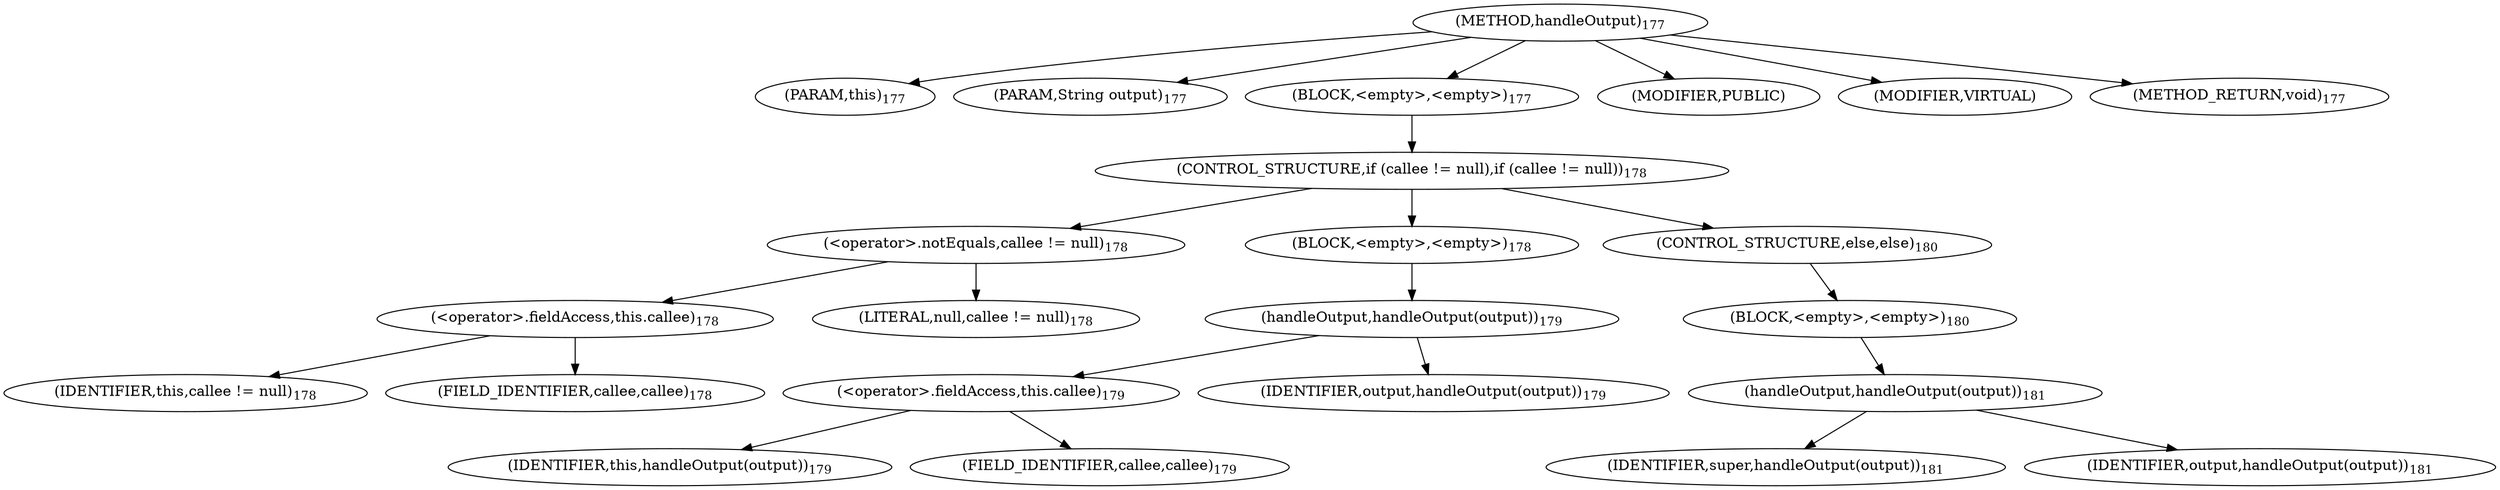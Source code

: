 digraph "handleOutput" {  
"246" [label = <(METHOD,handleOutput)<SUB>177</SUB>> ]
"247" [label = <(PARAM,this)<SUB>177</SUB>> ]
"248" [label = <(PARAM,String output)<SUB>177</SUB>> ]
"249" [label = <(BLOCK,&lt;empty&gt;,&lt;empty&gt;)<SUB>177</SUB>> ]
"250" [label = <(CONTROL_STRUCTURE,if (callee != null),if (callee != null))<SUB>178</SUB>> ]
"251" [label = <(&lt;operator&gt;.notEquals,callee != null)<SUB>178</SUB>> ]
"252" [label = <(&lt;operator&gt;.fieldAccess,this.callee)<SUB>178</SUB>> ]
"253" [label = <(IDENTIFIER,this,callee != null)<SUB>178</SUB>> ]
"254" [label = <(FIELD_IDENTIFIER,callee,callee)<SUB>178</SUB>> ]
"255" [label = <(LITERAL,null,callee != null)<SUB>178</SUB>> ]
"256" [label = <(BLOCK,&lt;empty&gt;,&lt;empty&gt;)<SUB>178</SUB>> ]
"257" [label = <(handleOutput,handleOutput(output))<SUB>179</SUB>> ]
"258" [label = <(&lt;operator&gt;.fieldAccess,this.callee)<SUB>179</SUB>> ]
"259" [label = <(IDENTIFIER,this,handleOutput(output))<SUB>179</SUB>> ]
"260" [label = <(FIELD_IDENTIFIER,callee,callee)<SUB>179</SUB>> ]
"261" [label = <(IDENTIFIER,output,handleOutput(output))<SUB>179</SUB>> ]
"262" [label = <(CONTROL_STRUCTURE,else,else)<SUB>180</SUB>> ]
"263" [label = <(BLOCK,&lt;empty&gt;,&lt;empty&gt;)<SUB>180</SUB>> ]
"264" [label = <(handleOutput,handleOutput(output))<SUB>181</SUB>> ]
"265" [label = <(IDENTIFIER,super,handleOutput(output))<SUB>181</SUB>> ]
"266" [label = <(IDENTIFIER,output,handleOutput(output))<SUB>181</SUB>> ]
"267" [label = <(MODIFIER,PUBLIC)> ]
"268" [label = <(MODIFIER,VIRTUAL)> ]
"269" [label = <(METHOD_RETURN,void)<SUB>177</SUB>> ]
  "246" -> "247" 
  "246" -> "248" 
  "246" -> "249" 
  "246" -> "267" 
  "246" -> "268" 
  "246" -> "269" 
  "249" -> "250" 
  "250" -> "251" 
  "250" -> "256" 
  "250" -> "262" 
  "251" -> "252" 
  "251" -> "255" 
  "252" -> "253" 
  "252" -> "254" 
  "256" -> "257" 
  "257" -> "258" 
  "257" -> "261" 
  "258" -> "259" 
  "258" -> "260" 
  "262" -> "263" 
  "263" -> "264" 
  "264" -> "265" 
  "264" -> "266" 
}
